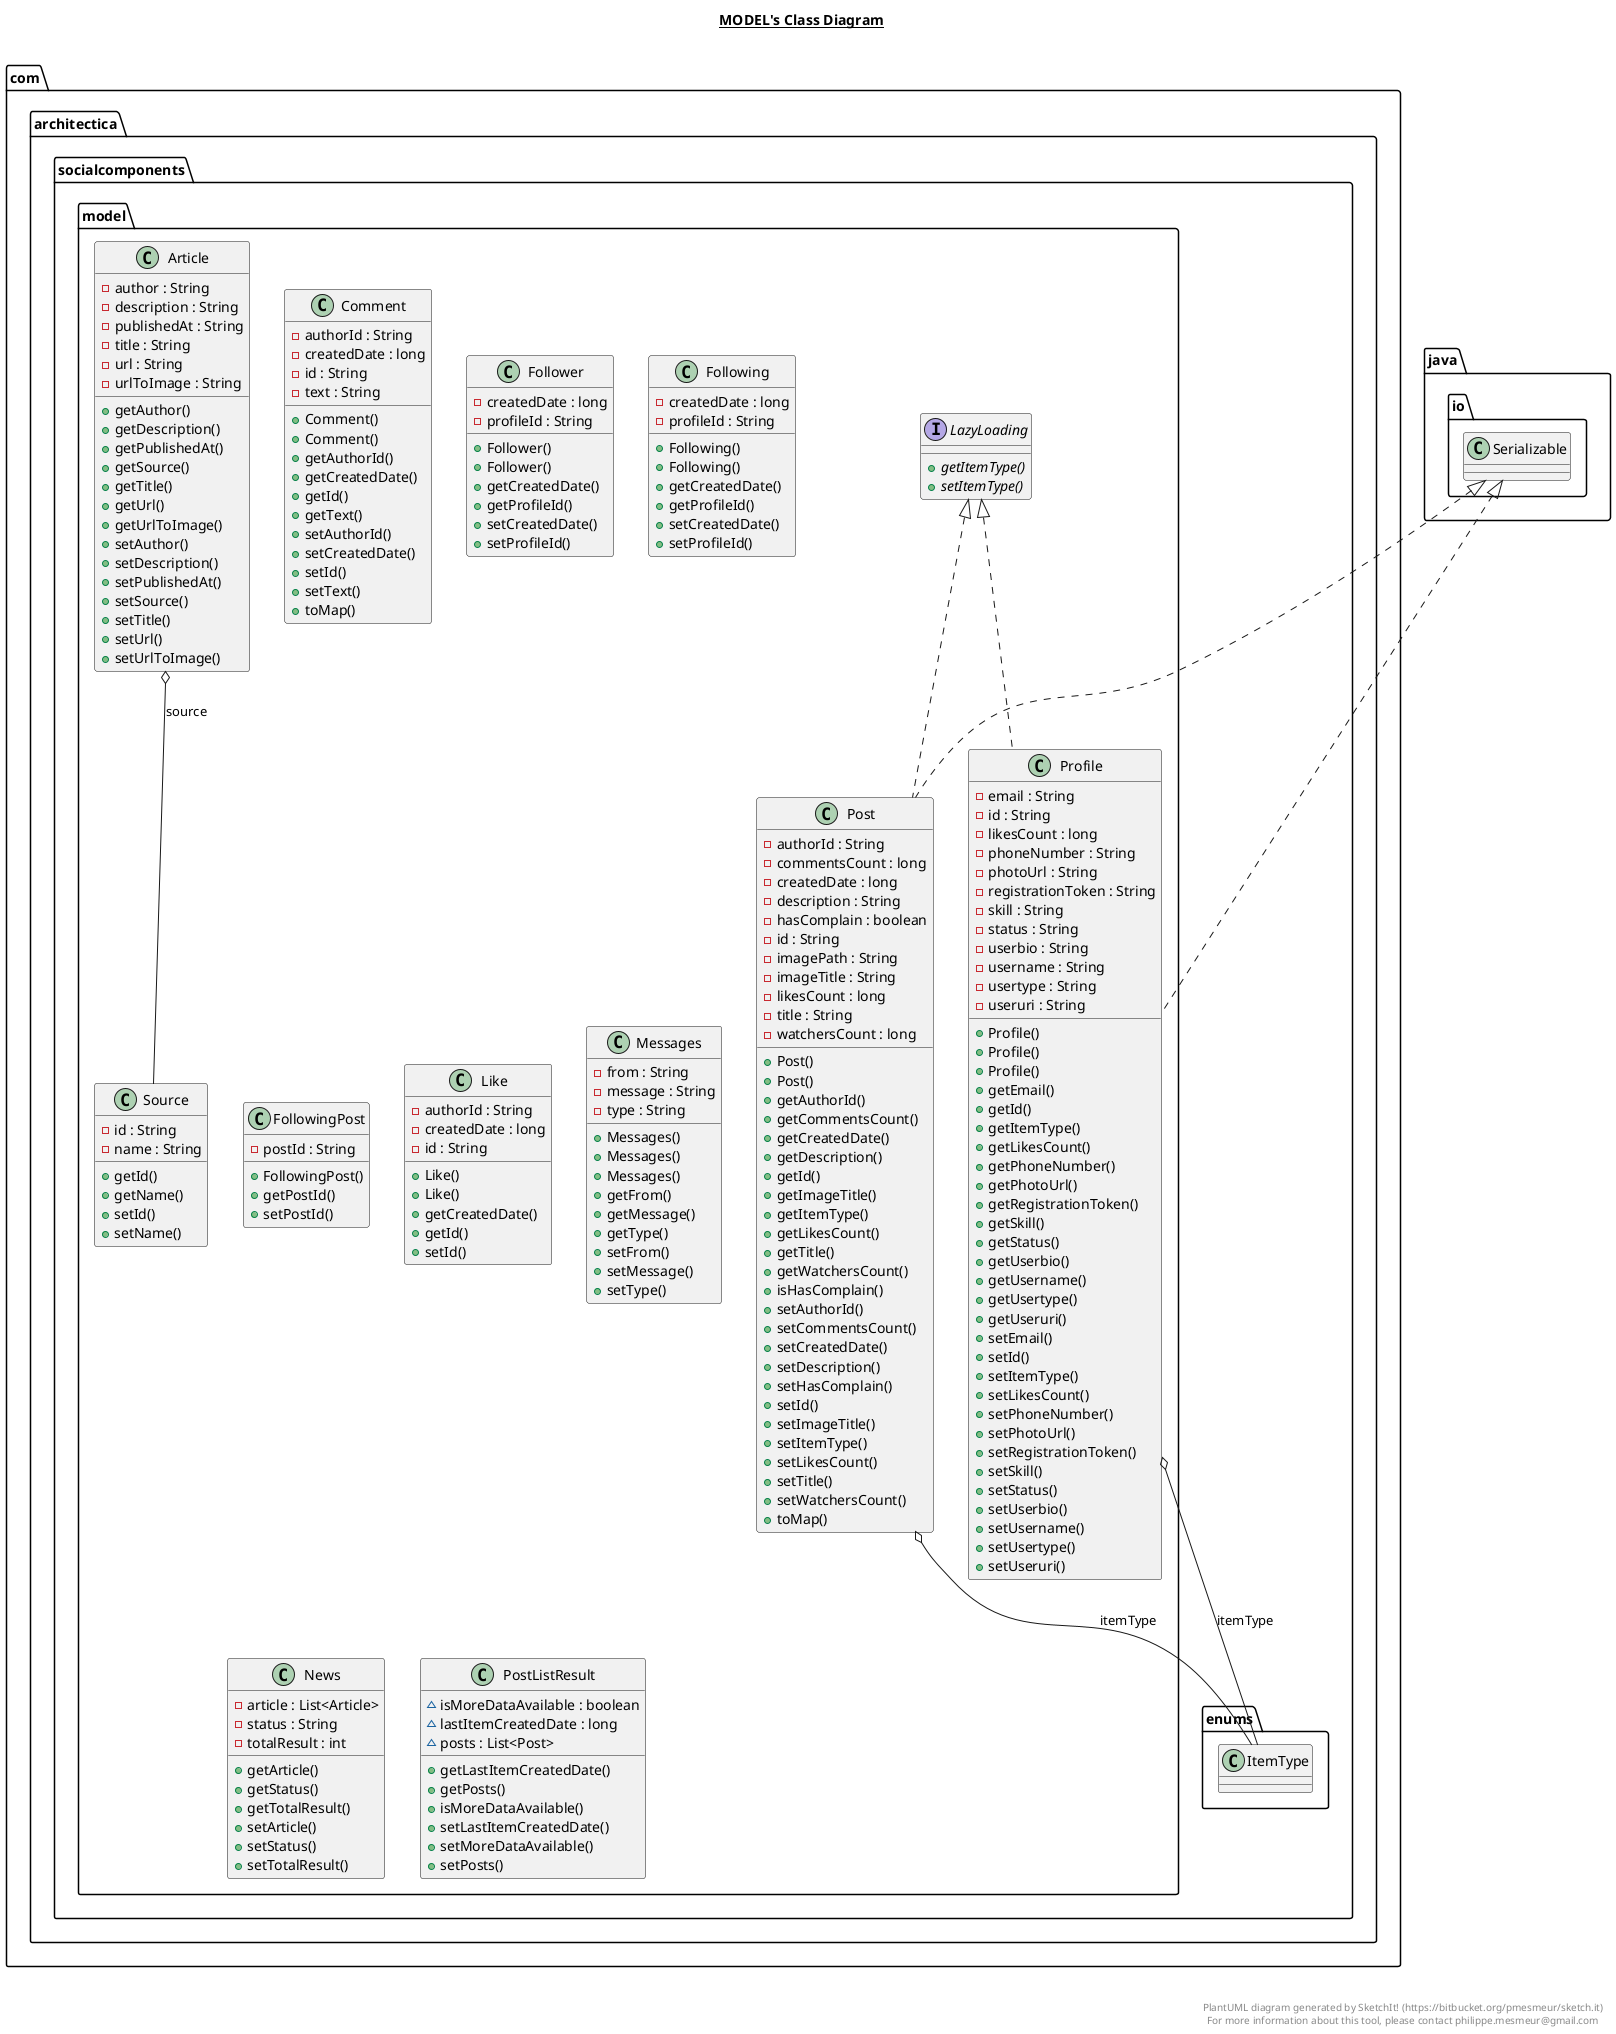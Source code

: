 @startuml

title __MODEL's Class Diagram__\n

  namespace com.architectica.socialcomponents {
    namespace model {
      class com.architectica.socialcomponents.model.Article {
          - author : String
          - description : String
          - publishedAt : String
          - title : String
          - url : String
          - urlToImage : String
          + getAuthor()
          + getDescription()
          + getPublishedAt()
          + getSource()
          + getTitle()
          + getUrl()
          + getUrlToImage()
          + setAuthor()
          + setDescription()
          + setPublishedAt()
          + setSource()
          + setTitle()
          + setUrl()
          + setUrlToImage()
      }
    }
  }
  

  namespace com.architectica.socialcomponents {
    namespace model {
      class com.architectica.socialcomponents.model.Comment {
          - authorId : String
          - createdDate : long
          - id : String
          - text : String
          + Comment()
          + Comment()
          + getAuthorId()
          + getCreatedDate()
          + getId()
          + getText()
          + setAuthorId()
          + setCreatedDate()
          + setId()
          + setText()
          + toMap()
      }
    }
  }
  

  namespace com.architectica.socialcomponents {
    namespace model {
      class com.architectica.socialcomponents.model.Follower {
          - createdDate : long
          - profileId : String
          + Follower()
          + Follower()
          + getCreatedDate()
          + getProfileId()
          + setCreatedDate()
          + setProfileId()
      }
    }
  }
  

  namespace com.architectica.socialcomponents {
    namespace model {
      class com.architectica.socialcomponents.model.Following {
          - createdDate : long
          - profileId : String
          + Following()
          + Following()
          + getCreatedDate()
          + getProfileId()
          + setCreatedDate()
          + setProfileId()
      }
    }
  }
  

  namespace com.architectica.socialcomponents {
    namespace model {
      class com.architectica.socialcomponents.model.FollowingPost {
          - postId : String
          + FollowingPost()
          + getPostId()
          + setPostId()
      }
    }
  }
  

  namespace com.architectica.socialcomponents {
    namespace model {
      interface com.architectica.socialcomponents.model.LazyLoading {
          {abstract} + getItemType()
          {abstract} + setItemType()
      }
    }
  }
  

  namespace com.architectica.socialcomponents {
    namespace model {
      class com.architectica.socialcomponents.model.Like {
          - authorId : String
          - createdDate : long
          - id : String
          + Like()
          + Like()
          + getCreatedDate()
          + getId()
          + setId()
      }
    }
  }
  

  namespace com.architectica.socialcomponents {
    namespace model {
      class com.architectica.socialcomponents.model.Messages {
          - from : String
          - message : String
          - type : String
          + Messages()
          + Messages()
          + Messages()
          + getFrom()
          + getMessage()
          + getType()
          + setFrom()
          + setMessage()
          + setType()
      }
    }
  }
  

  namespace com.architectica.socialcomponents {
    namespace model {
      class com.architectica.socialcomponents.model.News {
          - article : List<Article>
          - status : String
          - totalResult : int
          + getArticle()
          + getStatus()
          + getTotalResult()
          + setArticle()
          + setStatus()
          + setTotalResult()
      }
    }
  }
  

  namespace com.architectica.socialcomponents {
    namespace model {
      class com.architectica.socialcomponents.model.Post {
          - authorId : String
          - commentsCount : long
          - createdDate : long
          - description : String
          - hasComplain : boolean
          - id : String
          - imagePath : String
          - imageTitle : String
          - likesCount : long
          - title : String
          - watchersCount : long
          + Post()
          + Post()
          + getAuthorId()
          + getCommentsCount()
          + getCreatedDate()
          + getDescription()
          + getId()
          + getImageTitle()
          + getItemType()
          + getLikesCount()
          + getTitle()
          + getWatchersCount()
          + isHasComplain()
          + setAuthorId()
          + setCommentsCount()
          + setCreatedDate()
          + setDescription()
          + setHasComplain()
          + setId()
          + setImageTitle()
          + setItemType()
          + setLikesCount()
          + setTitle()
          + setWatchersCount()
          + toMap()
      }
    }
  }
  

  namespace com.architectica.socialcomponents {
    namespace model {
      class com.architectica.socialcomponents.model.PostListResult {
          ~ isMoreDataAvailable : boolean
          ~ lastItemCreatedDate : long
          ~ posts : List<Post>
          + getLastItemCreatedDate()
          + getPosts()
          + isMoreDataAvailable()
          + setLastItemCreatedDate()
          + setMoreDataAvailable()
          + setPosts()
      }
    }
  }
  

  namespace com.architectica.socialcomponents {
    namespace model {
      class com.architectica.socialcomponents.model.Profile {
          - email : String
          - id : String
          - likesCount : long
          - phoneNumber : String
          - photoUrl : String
          - registrationToken : String
          - skill : String
          - status : String
          - userbio : String
          - username : String
          - usertype : String
          - useruri : String
          + Profile()
          + Profile()
          + Profile()
          + getEmail()
          + getId()
          + getItemType()
          + getLikesCount()
          + getPhoneNumber()
          + getPhotoUrl()
          + getRegistrationToken()
          + getSkill()
          + getStatus()
          + getUserbio()
          + getUsername()
          + getUsertype()
          + getUseruri()
          + setEmail()
          + setId()
          + setItemType()
          + setLikesCount()
          + setPhoneNumber()
          + setPhotoUrl()
          + setRegistrationToken()
          + setSkill()
          + setStatus()
          + setUserbio()
          + setUsername()
          + setUsertype()
          + setUseruri()
      }
    }
  }
  

  namespace com.architectica.socialcomponents {
    namespace model {
      class com.architectica.socialcomponents.model.Source {
          - id : String
          - name : String
          + getId()
          + getName()
          + setId()
          + setName()
      }
    }
  }
  

  com.architectica.socialcomponents.model.Article o-- com.architectica.socialcomponents.model.Source : source
  com.architectica.socialcomponents.model.Post .up.|> com.architectica.socialcomponents.model.LazyLoading
  com.architectica.socialcomponents.model.Post .up.|> java.io.Serializable
  com.architectica.socialcomponents.model.Post o-- com.architectica.socialcomponents.enums.ItemType : itemType
  com.architectica.socialcomponents.model.Profile .up.|> com.architectica.socialcomponents.model.LazyLoading
  com.architectica.socialcomponents.model.Profile .up.|> java.io.Serializable
  com.architectica.socialcomponents.model.Profile o-- com.architectica.socialcomponents.enums.ItemType : itemType


right footer


PlantUML diagram generated by SketchIt! (https://bitbucket.org/pmesmeur/sketch.it)
For more information about this tool, please contact philippe.mesmeur@gmail.com
endfooter

@enduml
